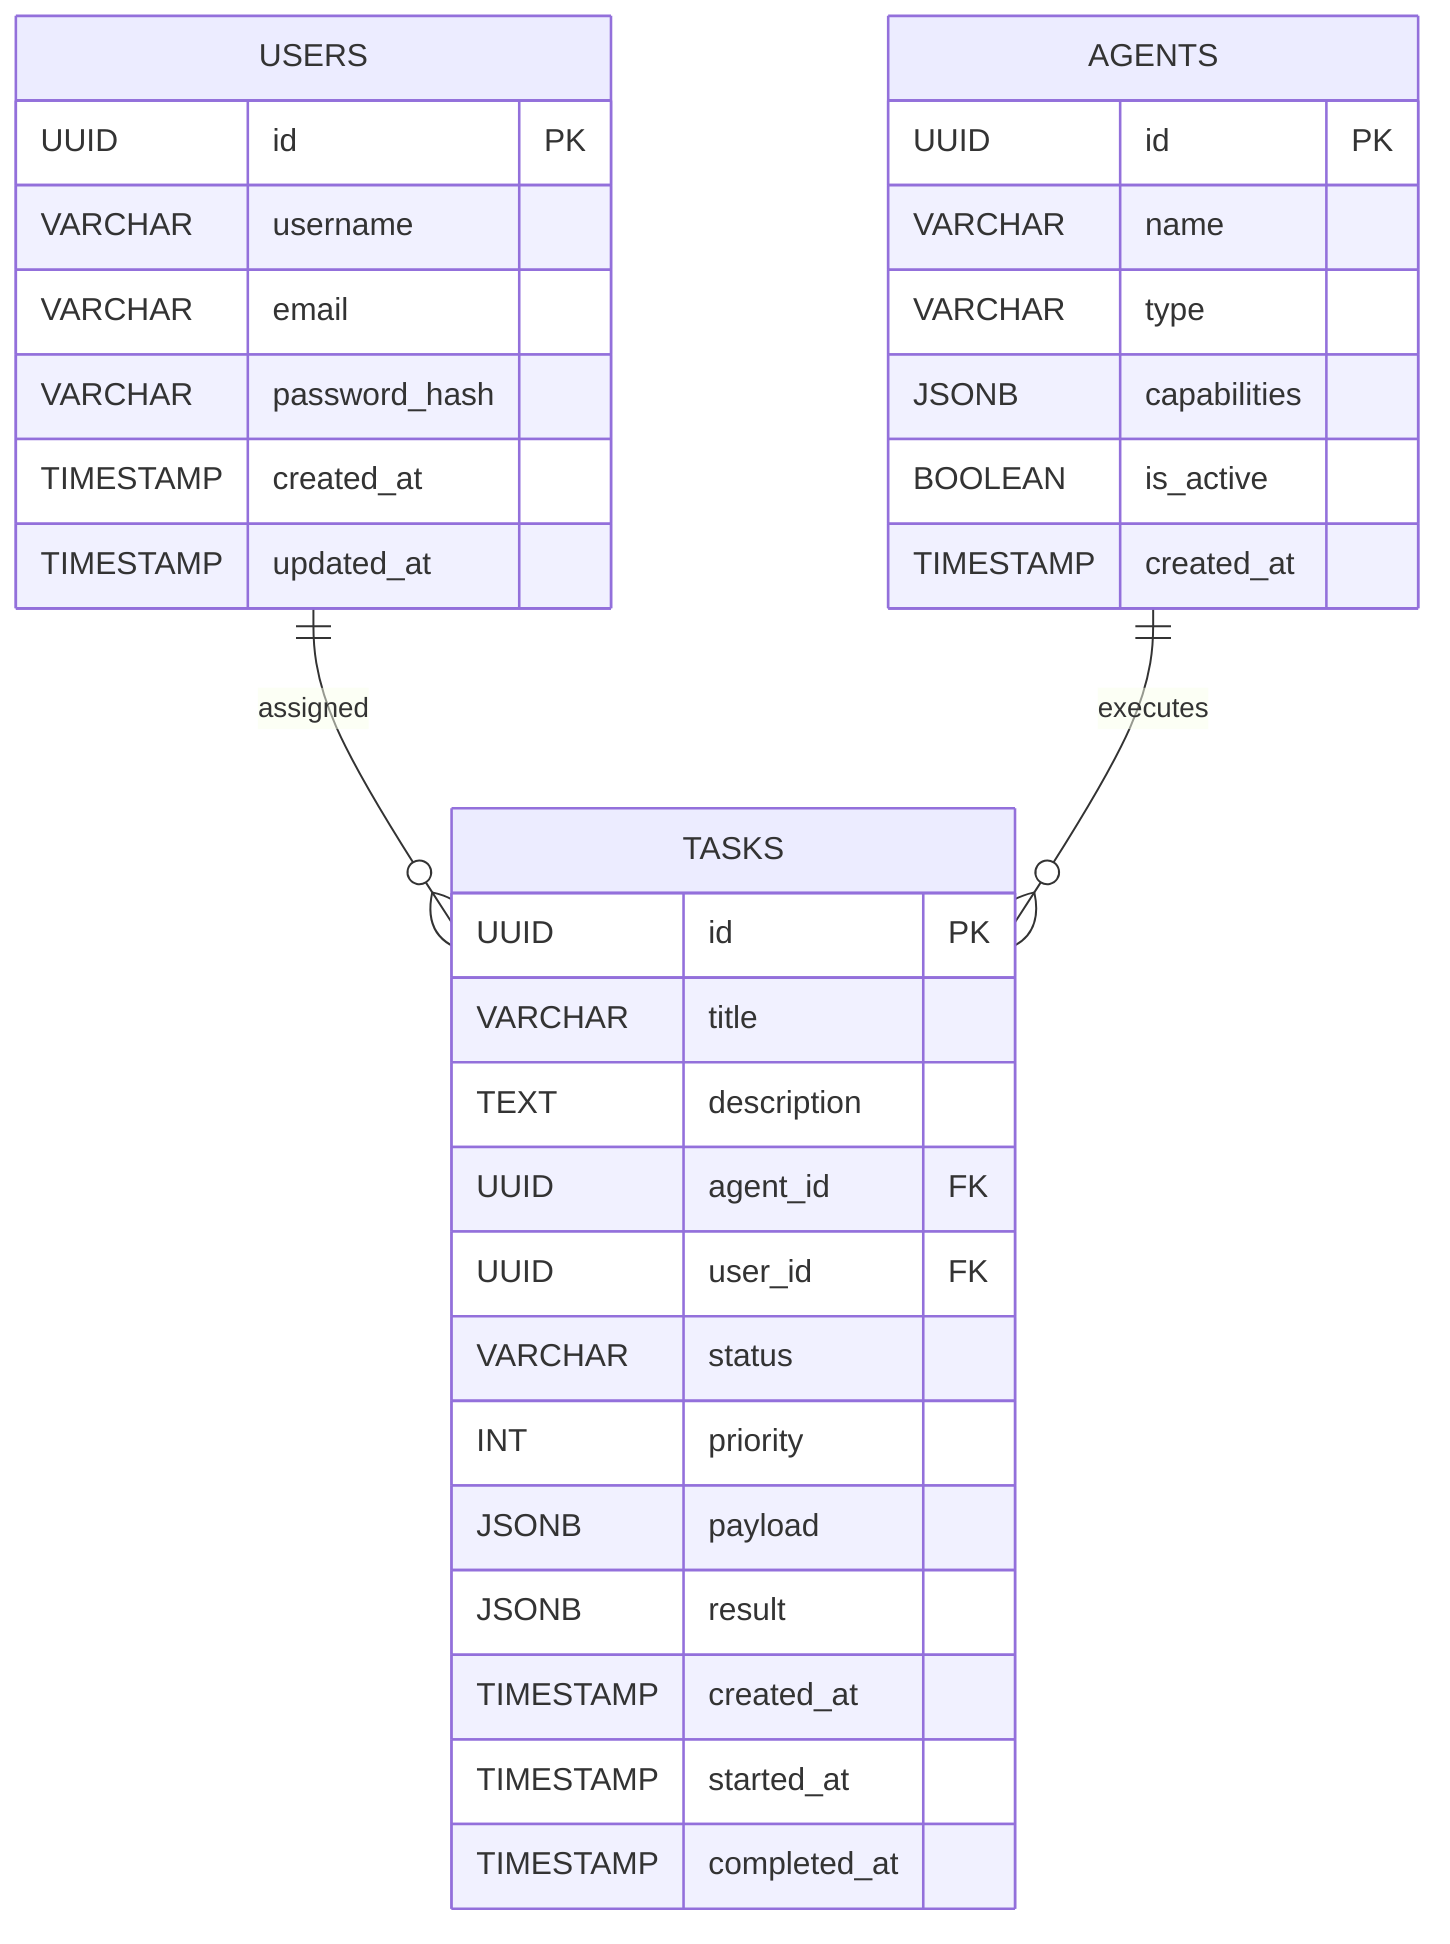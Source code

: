 erDiagram
  USERS {
    UUID id PK
    VARCHAR username
    VARCHAR email
    VARCHAR password_hash
    TIMESTAMP created_at
    TIMESTAMP updated_at
  }
  AGENTS {
    UUID id PK
    VARCHAR name
    VARCHAR type
    JSONB capabilities
    BOOLEAN is_active
    TIMESTAMP created_at
  }
  TASKS {
    UUID id PK
    VARCHAR title
    TEXT description
    UUID agent_id FK
    UUID user_id FK
    VARCHAR status
    INT priority
    JSONB payload
    JSONB result
    TIMESTAMP created_at
    TIMESTAMP started_at
    TIMESTAMP completed_at
  }
  USERS ||--o{ TASKS : assigned
  AGENTS ||--o{ TASKS : executes